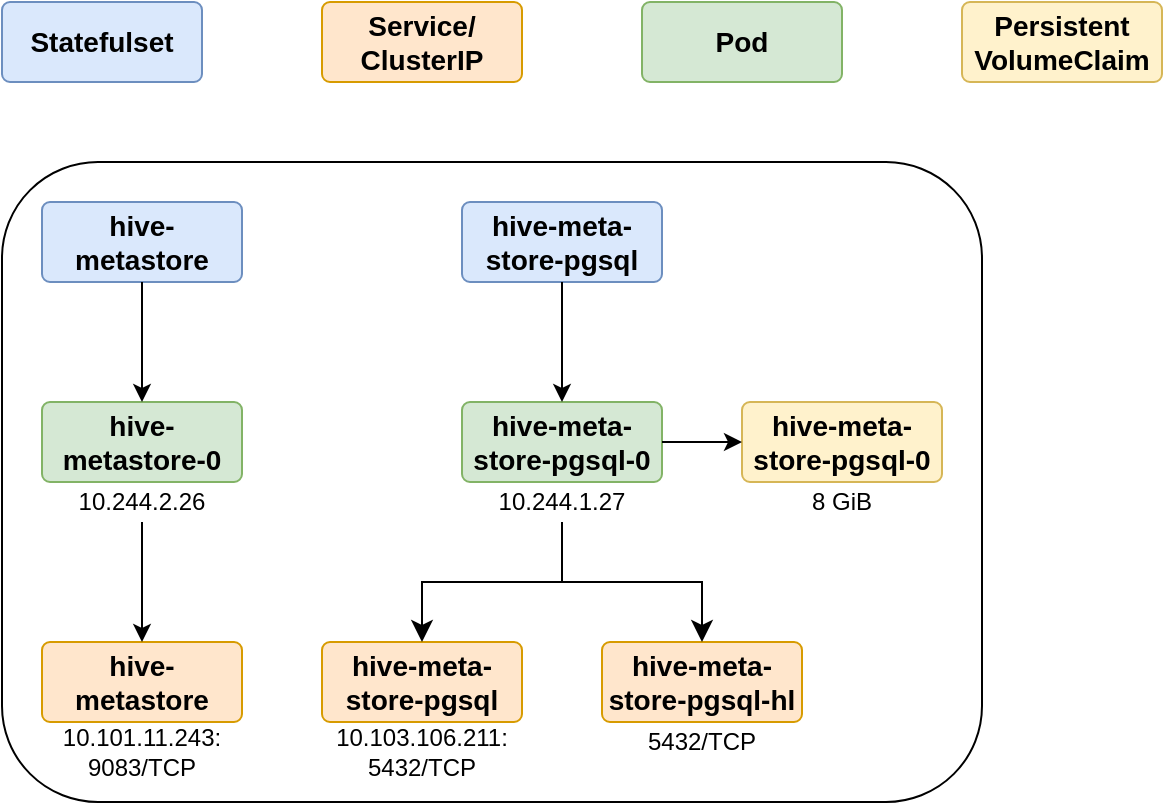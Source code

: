 <mxfile version="26.0.3">
  <diagram name="Page-1" id="jcGXgFIR4Qz2inhN8fVe">
    <mxGraphModel dx="1434" dy="772" grid="1" gridSize="10" guides="1" tooltips="1" connect="1" arrows="1" fold="1" page="1" pageScale="1" pageWidth="850" pageHeight="1100" math="0" shadow="0">
      <root>
        <mxCell id="0" />
        <mxCell id="1" parent="0" />
        <mxCell id="g3kFlUszYr9XNTkIVNF6-1" value="&lt;b&gt;&lt;font style=&quot;font-size: 14px;&quot;&gt;Statefulset&lt;/font&gt;&lt;/b&gt;" style="rounded=1;arcSize=10;whiteSpace=wrap;html=1;align=center;fillColor=#dae8fc;strokeColor=#6c8ebf;" parent="1" vertex="1">
          <mxGeometry x="220" y="160" width="100" height="40" as="geometry" />
        </mxCell>
        <mxCell id="g3kFlUszYr9XNTkIVNF6-2" value="&lt;b&gt;&lt;font style=&quot;font-size: 14px;&quot;&gt;Pod&lt;/font&gt;&lt;/b&gt;" style="rounded=1;arcSize=10;whiteSpace=wrap;html=1;align=center;fillColor=#d5e8d4;strokeColor=#82b366;" parent="1" vertex="1">
          <mxGeometry x="540" y="160" width="100" height="40" as="geometry" />
        </mxCell>
        <mxCell id="g3kFlUszYr9XNTkIVNF6-3" value="&lt;b&gt;&lt;font style=&quot;font-size: 14px;&quot;&gt;Service/&lt;/font&gt;&lt;/b&gt;&lt;div&gt;&lt;b&gt;&lt;font style=&quot;font-size: 14px;&quot;&gt;ClusterIP&lt;/font&gt;&lt;/b&gt;&lt;/div&gt;" style="rounded=1;arcSize=10;whiteSpace=wrap;html=1;align=center;fillColor=#ffe6cc;strokeColor=#d79b00;" parent="1" vertex="1">
          <mxGeometry x="380" y="160" width="100" height="40" as="geometry" />
        </mxCell>
        <mxCell id="g3kFlUszYr9XNTkIVNF6-4" value="" style="rounded=1;whiteSpace=wrap;html=1;" parent="1" vertex="1">
          <mxGeometry x="220" y="240" width="490" height="320" as="geometry" />
        </mxCell>
        <mxCell id="g3kFlUszYr9XNTkIVNF6-5" value="&lt;b&gt;&lt;font style=&quot;font-size: 14px;&quot;&gt;hive-metastore&lt;/font&gt;&lt;/b&gt;" style="rounded=1;arcSize=10;whiteSpace=wrap;html=1;align=center;fillColor=#dae8fc;strokeColor=#6c8ebf;" parent="1" vertex="1">
          <mxGeometry x="240" y="260" width="100" height="40" as="geometry" />
        </mxCell>
        <mxCell id="g3kFlUszYr9XNTkIVNF6-7" value="&lt;b&gt;&lt;font style=&quot;font-size: 14px;&quot;&gt;hive-metastore-0&lt;/font&gt;&lt;/b&gt;" style="rounded=1;arcSize=10;whiteSpace=wrap;html=1;align=center;fillColor=#d5e8d4;strokeColor=#82b366;" parent="1" vertex="1">
          <mxGeometry x="240" y="360" width="100" height="40" as="geometry" />
        </mxCell>
        <mxCell id="g3kFlUszYr9XNTkIVNF6-13" value="10.244.2.26" style="text;html=1;align=center;verticalAlign=middle;whiteSpace=wrap;rounded=0;" parent="1" vertex="1">
          <mxGeometry x="240" y="400" width="100" height="20" as="geometry" />
        </mxCell>
        <mxCell id="g3kFlUszYr9XNTkIVNF6-19" value="" style="endArrow=classic;html=1;rounded=0;entryX=0.5;entryY=0;entryDx=0;entryDy=0;exitX=0.5;exitY=1;exitDx=0;exitDy=0;" parent="1" source="g3kFlUszYr9XNTkIVNF6-5" target="g3kFlUszYr9XNTkIVNF6-7" edge="1">
          <mxGeometry width="50" height="50" relative="1" as="geometry">
            <mxPoint x="400" y="320" as="sourcePoint" />
            <mxPoint x="450" y="270" as="targetPoint" />
          </mxGeometry>
        </mxCell>
        <mxCell id="g3kFlUszYr9XNTkIVNF6-22" value="&lt;b&gt;&lt;font style=&quot;font-size: 14px;&quot;&gt;hive-metastore&lt;/font&gt;&lt;/b&gt;" style="rounded=1;arcSize=10;whiteSpace=wrap;html=1;align=center;fillColor=#ffe6cc;strokeColor=#d79b00;" parent="1" vertex="1">
          <mxGeometry x="240" y="480" width="100" height="40" as="geometry" />
        </mxCell>
        <mxCell id="g3kFlUszYr9XNTkIVNF6-25" value="" style="endArrow=classic;html=1;rounded=0;entryX=0.5;entryY=0;entryDx=0;entryDy=0;exitX=0.5;exitY=1;exitDx=0;exitDy=0;" parent="1" source="g3kFlUszYr9XNTkIVNF6-13" target="g3kFlUszYr9XNTkIVNF6-22" edge="1">
          <mxGeometry width="50" height="50" relative="1" as="geometry">
            <mxPoint x="300" y="310" as="sourcePoint" />
            <mxPoint x="300" y="370" as="targetPoint" />
          </mxGeometry>
        </mxCell>
        <mxCell id="g3kFlUszYr9XNTkIVNF6-26" value="10.101.11.243:&lt;div&gt;9083/TCP&lt;/div&gt;" style="text;html=1;align=center;verticalAlign=middle;whiteSpace=wrap;rounded=0;" parent="1" vertex="1">
          <mxGeometry x="240" y="520" width="100" height="30" as="geometry" />
        </mxCell>
        <mxCell id="g3kFlUszYr9XNTkIVNF6-37" value="&lt;b&gt;&lt;font style=&quot;font-size: 14px;&quot;&gt;hive-meta-store-pgsql&lt;/font&gt;&lt;/b&gt;" style="rounded=1;arcSize=10;whiteSpace=wrap;html=1;align=center;fillColor=#dae8fc;strokeColor=#6c8ebf;" parent="1" vertex="1">
          <mxGeometry x="450" y="260" width="100" height="40" as="geometry" />
        </mxCell>
        <mxCell id="g3kFlUszYr9XNTkIVNF6-38" value="&lt;b&gt;&lt;font style=&quot;font-size: 14px;&quot;&gt;hive-meta-store-pgsql-0&lt;/font&gt;&lt;/b&gt;" style="rounded=1;arcSize=10;whiteSpace=wrap;html=1;align=center;fillColor=#d5e8d4;strokeColor=#82b366;" parent="1" vertex="1">
          <mxGeometry x="450" y="360" width="100" height="40" as="geometry" />
        </mxCell>
        <mxCell id="g3kFlUszYr9XNTkIVNF6-39" value="10.244.1.27" style="text;html=1;align=center;verticalAlign=middle;whiteSpace=wrap;rounded=0;" parent="1" vertex="1">
          <mxGeometry x="450" y="400" width="100" height="20" as="geometry" />
        </mxCell>
        <mxCell id="g3kFlUszYr9XNTkIVNF6-40" value="" style="endArrow=classic;html=1;rounded=0;entryX=0.5;entryY=0;entryDx=0;entryDy=0;exitX=0.5;exitY=1;exitDx=0;exitDy=0;" parent="1" source="g3kFlUszYr9XNTkIVNF6-37" target="g3kFlUszYr9XNTkIVNF6-38" edge="1">
          <mxGeometry width="50" height="50" relative="1" as="geometry">
            <mxPoint x="600" y="320" as="sourcePoint" />
            <mxPoint x="650" y="270" as="targetPoint" />
          </mxGeometry>
        </mxCell>
        <mxCell id="g3kFlUszYr9XNTkIVNF6-41" value="&lt;b&gt;&lt;font style=&quot;font-size: 14px;&quot;&gt;hive-meta-store-pgsql&lt;/font&gt;&lt;/b&gt;" style="rounded=1;arcSize=10;whiteSpace=wrap;html=1;align=center;fillColor=#ffe6cc;strokeColor=#d79b00;" parent="1" vertex="1">
          <mxGeometry x="380" y="480" width="100" height="40" as="geometry" />
        </mxCell>
        <mxCell id="g3kFlUszYr9XNTkIVNF6-43" value="10.103.106.211:&lt;div&gt;5432/TCP&lt;/div&gt;" style="text;html=1;align=center;verticalAlign=middle;whiteSpace=wrap;rounded=0;" parent="1" vertex="1">
          <mxGeometry x="380" y="520" width="100" height="30" as="geometry" />
        </mxCell>
        <mxCell id="g3kFlUszYr9XNTkIVNF6-44" value="&lt;b&gt;&lt;font style=&quot;font-size: 14px;&quot;&gt;hive-meta-store-pgsql-hl&lt;/font&gt;&lt;/b&gt;" style="rounded=1;arcSize=10;whiteSpace=wrap;html=1;align=center;fillColor=#ffe6cc;strokeColor=#d79b00;" parent="1" vertex="1">
          <mxGeometry x="520" y="480" width="100" height="40" as="geometry" />
        </mxCell>
        <mxCell id="g3kFlUszYr9XNTkIVNF6-45" value="" style="edgeStyle=elbowEdgeStyle;elbow=vertical;endArrow=classic;html=1;curved=0;rounded=0;endSize=8;startSize=8;exitX=0.5;exitY=1;exitDx=0;exitDy=0;entryX=0.5;entryY=0;entryDx=0;entryDy=0;" parent="1" source="g3kFlUszYr9XNTkIVNF6-39" target="g3kFlUszYr9XNTkIVNF6-41" edge="1">
          <mxGeometry width="50" height="50" relative="1" as="geometry">
            <mxPoint x="610" y="420" as="sourcePoint" />
            <mxPoint x="540" y="480" as="targetPoint" />
          </mxGeometry>
        </mxCell>
        <mxCell id="g3kFlUszYr9XNTkIVNF6-46" value="" style="edgeStyle=elbowEdgeStyle;elbow=vertical;endArrow=classic;html=1;curved=0;rounded=0;endSize=8;startSize=8;exitX=0.5;exitY=1;exitDx=0;exitDy=0;entryX=0.5;entryY=0;entryDx=0;entryDy=0;" parent="1" source="g3kFlUszYr9XNTkIVNF6-39" target="g3kFlUszYr9XNTkIVNF6-44" edge="1">
          <mxGeometry width="50" height="50" relative="1" as="geometry">
            <mxPoint x="500" y="430" as="sourcePoint" />
            <mxPoint x="440" y="490" as="targetPoint" />
          </mxGeometry>
        </mxCell>
        <mxCell id="g3kFlUszYr9XNTkIVNF6-47" value="5432/TCP" style="text;html=1;align=center;verticalAlign=middle;whiteSpace=wrap;rounded=0;" parent="1" vertex="1">
          <mxGeometry x="520" y="520" width="100" height="20" as="geometry" />
        </mxCell>
        <mxCell id="g3kFlUszYr9XNTkIVNF6-48" value="&lt;span style=&quot;font-size: 14px;&quot;&gt;&lt;b&gt;Persistent&lt;/b&gt;&lt;/span&gt;&lt;div&gt;&lt;span style=&quot;font-size: 14px;&quot;&gt;&lt;b&gt;VolumeClaim&lt;/b&gt;&lt;/span&gt;&lt;/div&gt;" style="rounded=1;arcSize=10;whiteSpace=wrap;html=1;align=center;fillColor=#fff2cc;strokeColor=#d6b656;" parent="1" vertex="1">
          <mxGeometry x="700" y="160" width="100" height="40" as="geometry" />
        </mxCell>
        <mxCell id="g3kFlUszYr9XNTkIVNF6-49" value="&lt;span style=&quot;font-size: 14px;&quot;&gt;&lt;b&gt;hive-meta-store-pgsql-0&lt;/b&gt;&lt;/span&gt;" style="rounded=1;arcSize=10;whiteSpace=wrap;html=1;align=center;fillColor=#fff2cc;strokeColor=#d6b656;" parent="1" vertex="1">
          <mxGeometry x="590" y="360" width="100" height="40" as="geometry" />
        </mxCell>
        <mxCell id="g3kFlUszYr9XNTkIVNF6-50" value="" style="endArrow=classic;html=1;rounded=0;entryX=0;entryY=0.5;entryDx=0;entryDy=0;exitX=1;exitY=0.5;exitDx=0;exitDy=0;" parent="1" source="g3kFlUszYr9XNTkIVNF6-38" target="g3kFlUszYr9XNTkIVNF6-49" edge="1">
          <mxGeometry width="50" height="50" relative="1" as="geometry">
            <mxPoint x="490" y="420" as="sourcePoint" />
            <mxPoint x="540" y="370" as="targetPoint" />
          </mxGeometry>
        </mxCell>
        <mxCell id="g3kFlUszYr9XNTkIVNF6-51" value="8 GiB" style="text;html=1;align=center;verticalAlign=middle;whiteSpace=wrap;rounded=0;" parent="1" vertex="1">
          <mxGeometry x="590" y="400" width="100" height="20" as="geometry" />
        </mxCell>
      </root>
    </mxGraphModel>
  </diagram>
</mxfile>
